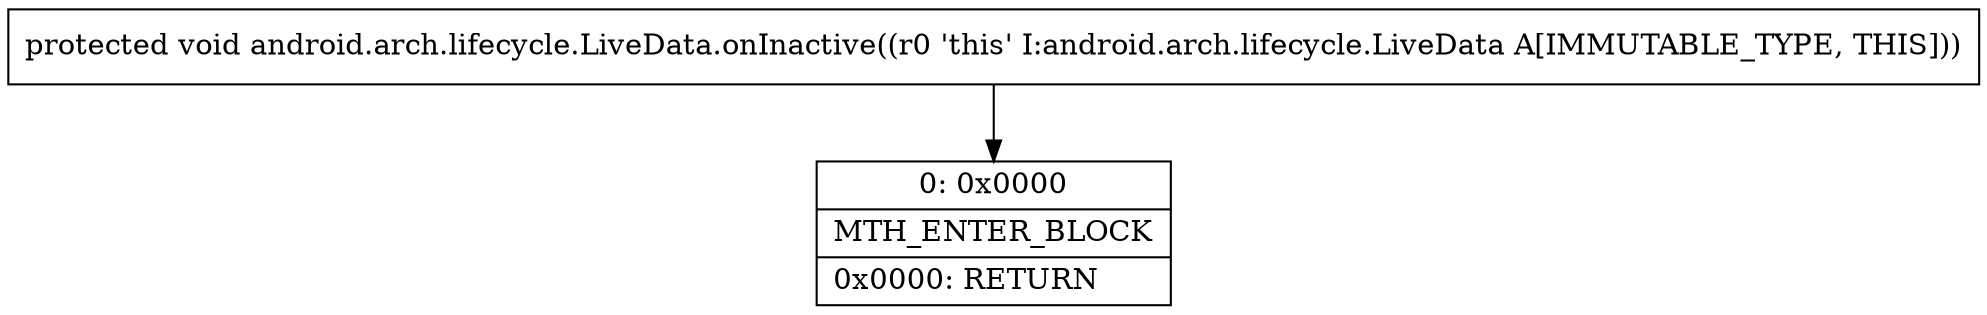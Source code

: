 digraph "CFG forandroid.arch.lifecycle.LiveData.onInactive()V" {
Node_0 [shape=record,label="{0\:\ 0x0000|MTH_ENTER_BLOCK\l|0x0000: RETURN   \l}"];
MethodNode[shape=record,label="{protected void android.arch.lifecycle.LiveData.onInactive((r0 'this' I:android.arch.lifecycle.LiveData A[IMMUTABLE_TYPE, THIS])) }"];
MethodNode -> Node_0;
}

